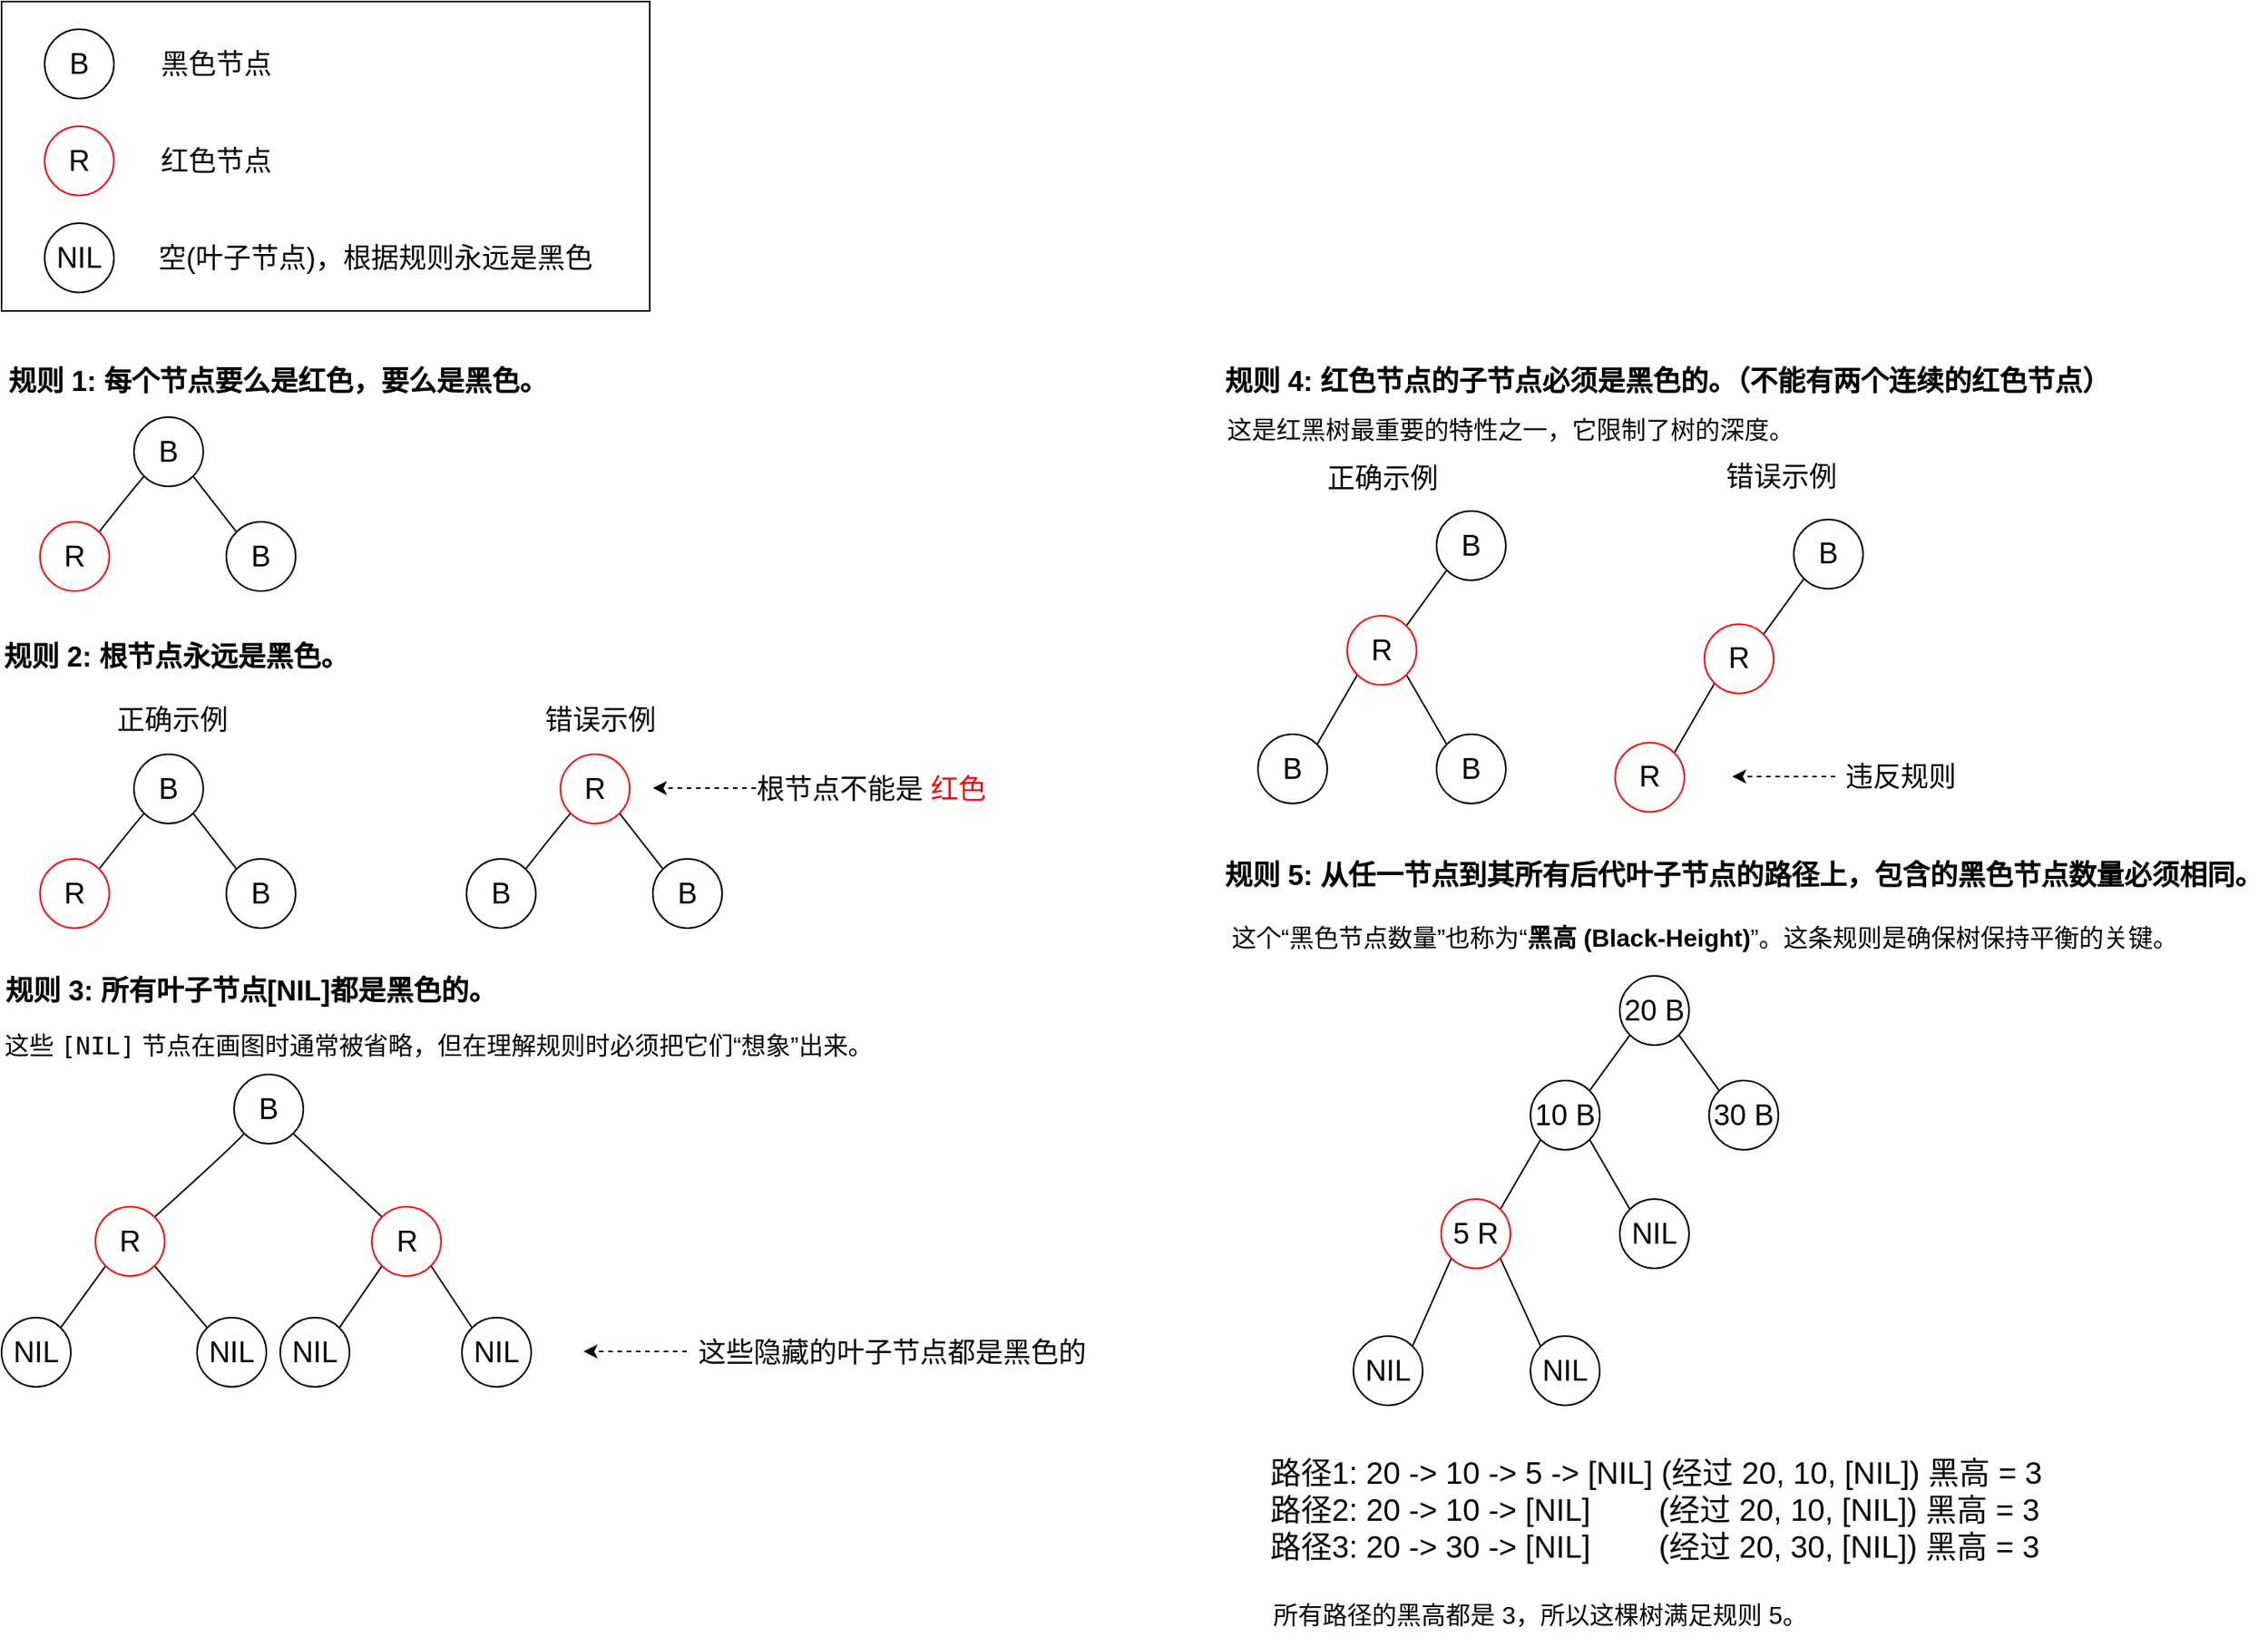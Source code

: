 <mxfile version="28.2.0">
  <diagram name="Page-1" id="VdxvELIbX1E1HRHZ1RaQ">
    <mxGraphModel dx="1536" dy="1067" grid="0" gridSize="10" guides="1" tooltips="1" connect="1" arrows="1" fold="1" page="1" pageScale="1" pageWidth="1920" pageHeight="1200" math="0" shadow="0">
      <root>
        <mxCell id="0" />
        <mxCell id="1" parent="0" />
        <mxCell id="V_JLYFwUH7bZy2ddvfUe-8" value="" style="rounded=0;whiteSpace=wrap;html=1;" parent="1" vertex="1">
          <mxGeometry x="44" y="38" width="421" height="201" as="geometry" />
        </mxCell>
        <mxCell id="V_JLYFwUH7bZy2ddvfUe-1" value="B" style="ellipse;whiteSpace=wrap;html=1;aspect=fixed;fontSize=19;" parent="1" vertex="1">
          <mxGeometry x="72" y="56" width="45" height="45" as="geometry" />
        </mxCell>
        <mxCell id="V_JLYFwUH7bZy2ddvfUe-2" value="R" style="ellipse;whiteSpace=wrap;html=1;aspect=fixed;fontSize=19;strokeColor=light-dark(#ff0000, #ededed);" parent="1" vertex="1">
          <mxGeometry x="72" y="119" width="45" height="45" as="geometry" />
        </mxCell>
        <mxCell id="V_JLYFwUH7bZy2ddvfUe-3" value="NIL" style="ellipse;whiteSpace=wrap;html=1;aspect=fixed;fontSize=19;" parent="1" vertex="1">
          <mxGeometry x="72" y="182" width="45" height="45" as="geometry" />
        </mxCell>
        <mxCell id="V_JLYFwUH7bZy2ddvfUe-4" value="黑色节点" style="text;html=1;align=center;verticalAlign=middle;whiteSpace=wrap;rounded=0;fontSize=18;" parent="1" vertex="1">
          <mxGeometry x="143" y="63.5" width="81" height="30" as="geometry" />
        </mxCell>
        <mxCell id="V_JLYFwUH7bZy2ddvfUe-5" value="红色节点" style="text;html=1;align=center;verticalAlign=middle;whiteSpace=wrap;rounded=0;fontSize=18;" parent="1" vertex="1">
          <mxGeometry x="143" y="126.5" width="81" height="30" as="geometry" />
        </mxCell>
        <mxCell id="V_JLYFwUH7bZy2ddvfUe-6" value="空(叶子节点)，根据规则永远是黑色" style="text;html=1;align=center;verticalAlign=middle;whiteSpace=wrap;rounded=0;fontSize=18;" parent="1" vertex="1">
          <mxGeometry x="145" y="189.5" width="284" height="30" as="geometry" />
        </mxCell>
        <mxCell id="V_JLYFwUH7bZy2ddvfUe-9" value="规则 1: 每个节点要么是红色，要么是黑色。" style="text;html=1;align=center;verticalAlign=middle;whiteSpace=wrap;rounded=0;fontSize=18;fontStyle=1" parent="1" vertex="1">
          <mxGeometry x="44" y="270" width="359" height="30" as="geometry" />
        </mxCell>
        <mxCell id="V_JLYFwUH7bZy2ddvfUe-13" style="rounded=0;orthogonalLoop=1;jettySize=auto;html=1;exitX=0;exitY=1;exitDx=0;exitDy=0;entryX=1;entryY=0;entryDx=0;entryDy=0;curved=1;strokeColor=default;fillColor=default;endArrow=none;endFill=0;" parent="1" source="V_JLYFwUH7bZy2ddvfUe-10" target="V_JLYFwUH7bZy2ddvfUe-11" edge="1">
          <mxGeometry relative="1" as="geometry">
            <Array as="points">
              <mxPoint x="129" y="355" />
            </Array>
          </mxGeometry>
        </mxCell>
        <mxCell id="V_JLYFwUH7bZy2ddvfUe-14" style="rounded=0;orthogonalLoop=1;jettySize=auto;html=1;exitX=1;exitY=1;exitDx=0;exitDy=0;entryX=0;entryY=0;entryDx=0;entryDy=0;endArrow=none;endFill=0;" parent="1" source="V_JLYFwUH7bZy2ddvfUe-10" target="V_JLYFwUH7bZy2ddvfUe-12" edge="1">
          <mxGeometry relative="1" as="geometry" />
        </mxCell>
        <mxCell id="V_JLYFwUH7bZy2ddvfUe-10" value="B" style="ellipse;whiteSpace=wrap;html=1;aspect=fixed;fontSize=19;" parent="1" vertex="1">
          <mxGeometry x="130" y="308" width="45" height="45" as="geometry" />
        </mxCell>
        <mxCell id="V_JLYFwUH7bZy2ddvfUe-11" value="R" style="ellipse;whiteSpace=wrap;html=1;aspect=fixed;fontSize=19;strokeColor=light-dark(#ff0000, #ededed);" parent="1" vertex="1">
          <mxGeometry x="69" y="376" width="45" height="45" as="geometry" />
        </mxCell>
        <mxCell id="V_JLYFwUH7bZy2ddvfUe-12" value="B" style="ellipse;whiteSpace=wrap;html=1;aspect=fixed;fontSize=19;" parent="1" vertex="1">
          <mxGeometry x="190" y="376" width="45" height="45" as="geometry" />
        </mxCell>
        <mxCell id="V_JLYFwUH7bZy2ddvfUe-15" value="规则 2: 根节点永远是黑色。" style="text;html=1;align=center;verticalAlign=middle;whiteSpace=wrap;rounded=0;fontSize=18;fontStyle=1" parent="1" vertex="1">
          <mxGeometry x="44" y="449" width="227" height="30" as="geometry" />
        </mxCell>
        <mxCell id="V_JLYFwUH7bZy2ddvfUe-16" value="正确示例" style="text;html=1;align=center;verticalAlign=middle;whiteSpace=wrap;rounded=0;fontSize=18;" parent="1" vertex="1">
          <mxGeometry x="114" y="491" width="82" height="28" as="geometry" />
        </mxCell>
        <mxCell id="V_JLYFwUH7bZy2ddvfUe-17" style="rounded=0;orthogonalLoop=1;jettySize=auto;html=1;exitX=0;exitY=1;exitDx=0;exitDy=0;entryX=1;entryY=0;entryDx=0;entryDy=0;curved=1;strokeColor=default;fillColor=default;endArrow=none;endFill=0;" parent="1" source="V_JLYFwUH7bZy2ddvfUe-19" target="V_JLYFwUH7bZy2ddvfUe-20" edge="1">
          <mxGeometry relative="1" as="geometry">
            <Array as="points">
              <mxPoint x="129" y="574" />
            </Array>
          </mxGeometry>
        </mxCell>
        <mxCell id="V_JLYFwUH7bZy2ddvfUe-18" style="rounded=0;orthogonalLoop=1;jettySize=auto;html=1;exitX=1;exitY=1;exitDx=0;exitDy=0;entryX=0;entryY=0;entryDx=0;entryDy=0;endArrow=none;endFill=0;" parent="1" source="V_JLYFwUH7bZy2ddvfUe-19" target="V_JLYFwUH7bZy2ddvfUe-21" edge="1">
          <mxGeometry relative="1" as="geometry" />
        </mxCell>
        <mxCell id="V_JLYFwUH7bZy2ddvfUe-19" value="B" style="ellipse;whiteSpace=wrap;html=1;aspect=fixed;fontSize=19;" parent="1" vertex="1">
          <mxGeometry x="130" y="527" width="45" height="45" as="geometry" />
        </mxCell>
        <mxCell id="V_JLYFwUH7bZy2ddvfUe-20" value="R" style="ellipse;whiteSpace=wrap;html=1;aspect=fixed;fontSize=19;strokeColor=light-dark(#ff0000, #ededed);" parent="1" vertex="1">
          <mxGeometry x="69" y="595" width="45" height="45" as="geometry" />
        </mxCell>
        <mxCell id="V_JLYFwUH7bZy2ddvfUe-21" value="B" style="ellipse;whiteSpace=wrap;html=1;aspect=fixed;fontSize=19;" parent="1" vertex="1">
          <mxGeometry x="190" y="595" width="45" height="45" as="geometry" />
        </mxCell>
        <mxCell id="V_JLYFwUH7bZy2ddvfUe-22" value="错误示例" style="text;html=1;align=center;verticalAlign=middle;whiteSpace=wrap;rounded=0;fontSize=18;" parent="1" vertex="1">
          <mxGeometry x="392" y="491" width="82" height="28" as="geometry" />
        </mxCell>
        <mxCell id="V_JLYFwUH7bZy2ddvfUe-27" style="rounded=0;orthogonalLoop=1;jettySize=auto;html=1;exitX=0;exitY=1;exitDx=0;exitDy=0;entryX=1;entryY=0;entryDx=0;entryDy=0;curved=1;strokeColor=default;fillColor=default;endArrow=none;endFill=0;" parent="1" source="V_JLYFwUH7bZy2ddvfUe-29" target="V_JLYFwUH7bZy2ddvfUe-30" edge="1">
          <mxGeometry relative="1" as="geometry">
            <Array as="points">
              <mxPoint x="406" y="574" />
            </Array>
          </mxGeometry>
        </mxCell>
        <mxCell id="V_JLYFwUH7bZy2ddvfUe-28" style="rounded=0;orthogonalLoop=1;jettySize=auto;html=1;exitX=1;exitY=1;exitDx=0;exitDy=0;entryX=0;entryY=0;entryDx=0;entryDy=0;endArrow=none;endFill=0;" parent="1" source="V_JLYFwUH7bZy2ddvfUe-29" target="V_JLYFwUH7bZy2ddvfUe-31" edge="1">
          <mxGeometry relative="1" as="geometry" />
        </mxCell>
        <mxCell id="V_JLYFwUH7bZy2ddvfUe-29" value="R" style="ellipse;whiteSpace=wrap;html=1;aspect=fixed;fontSize=19;strokeColor=light-dark(#ff0000, #ededed);" parent="1" vertex="1">
          <mxGeometry x="407" y="527" width="45" height="45" as="geometry" />
        </mxCell>
        <mxCell id="V_JLYFwUH7bZy2ddvfUe-30" value="B" style="ellipse;whiteSpace=wrap;html=1;aspect=fixed;fontSize=19;strokeColor=default;" parent="1" vertex="1">
          <mxGeometry x="346" y="595" width="45" height="45" as="geometry" />
        </mxCell>
        <mxCell id="V_JLYFwUH7bZy2ddvfUe-31" value="B" style="ellipse;whiteSpace=wrap;html=1;aspect=fixed;fontSize=19;" parent="1" vertex="1">
          <mxGeometry x="467" y="595" width="45" height="45" as="geometry" />
        </mxCell>
        <mxCell id="V_JLYFwUH7bZy2ddvfUe-32" value="根节点不能是 &lt;font style=&quot;color: light-dark(rgb(255, 0, 0), rgb(237, 237, 237));&quot;&gt;红色&lt;/font&gt;" style="text;html=1;align=center;verticalAlign=middle;whiteSpace=wrap;rounded=0;fontSize=18;" parent="1" vertex="1">
          <mxGeometry x="524" y="534.5" width="170" height="30" as="geometry" />
        </mxCell>
        <mxCell id="V_JLYFwUH7bZy2ddvfUe-33" value="" style="endArrow=classic;html=1;rounded=0;dashed=1;" parent="1" edge="1">
          <mxGeometry width="50" height="50" relative="1" as="geometry">
            <mxPoint x="534" y="549" as="sourcePoint" />
            <mxPoint x="467" y="549" as="targetPoint" />
          </mxGeometry>
        </mxCell>
        <mxCell id="V_JLYFwUH7bZy2ddvfUe-34" value="规则 3: 所有叶子节点[NIL]都是黑色的。" style="text;html=1;align=center;verticalAlign=middle;whiteSpace=wrap;rounded=0;fontSize=18;fontStyle=1" parent="1" vertex="1">
          <mxGeometry x="44" y="666" width="324" height="30" as="geometry" />
        </mxCell>
        <mxCell id="V_JLYFwUH7bZy2ddvfUe-35" value="这些 &lt;code&gt;[NIL]&lt;/code&gt; 节点在画图时通常被省略，但在理解规则时必须把它们“想象”出来。" style="text;whiteSpace=wrap;html=1;fontSize=16;" parent="1" vertex="1">
          <mxGeometry x="44" y="700" width="580" height="32" as="geometry" />
        </mxCell>
        <mxCell id="V_JLYFwUH7bZy2ddvfUe-36" style="rounded=0;orthogonalLoop=1;jettySize=auto;html=1;exitX=0;exitY=1;exitDx=0;exitDy=0;entryX=1;entryY=0;entryDx=0;entryDy=0;curved=1;strokeColor=default;fillColor=default;endArrow=none;endFill=0;" parent="1" source="V_JLYFwUH7bZy2ddvfUe-38" target="V_JLYFwUH7bZy2ddvfUe-39" edge="1">
          <mxGeometry relative="1" as="geometry">
            <Array as="points">
              <mxPoint x="194" y="782" />
            </Array>
          </mxGeometry>
        </mxCell>
        <mxCell id="V_JLYFwUH7bZy2ddvfUe-37" style="rounded=0;orthogonalLoop=1;jettySize=auto;html=1;exitX=1;exitY=1;exitDx=0;exitDy=0;entryX=0;entryY=0;entryDx=0;entryDy=0;endArrow=none;endFill=0;" parent="1" source="V_JLYFwUH7bZy2ddvfUe-38" target="V_JLYFwUH7bZy2ddvfUe-40" edge="1">
          <mxGeometry relative="1" as="geometry" />
        </mxCell>
        <mxCell id="V_JLYFwUH7bZy2ddvfUe-38" value="B" style="ellipse;whiteSpace=wrap;html=1;aspect=fixed;fontSize=19;" parent="1" vertex="1">
          <mxGeometry x="195" y="735" width="45" height="45" as="geometry" />
        </mxCell>
        <mxCell id="V_JLYFwUH7bZy2ddvfUe-48" style="rounded=0;orthogonalLoop=1;jettySize=auto;html=1;exitX=0;exitY=1;exitDx=0;exitDy=0;entryX=1;entryY=0;entryDx=0;entryDy=0;endArrow=none;endFill=0;" parent="1" source="V_JLYFwUH7bZy2ddvfUe-39" target="V_JLYFwUH7bZy2ddvfUe-41" edge="1">
          <mxGeometry relative="1" as="geometry" />
        </mxCell>
        <mxCell id="V_JLYFwUH7bZy2ddvfUe-49" style="rounded=0;orthogonalLoop=1;jettySize=auto;html=1;exitX=1;exitY=1;exitDx=0;exitDy=0;entryX=0;entryY=0;entryDx=0;entryDy=0;endArrow=none;endFill=0;" parent="1" source="V_JLYFwUH7bZy2ddvfUe-39" target="V_JLYFwUH7bZy2ddvfUe-42" edge="1">
          <mxGeometry relative="1" as="geometry" />
        </mxCell>
        <mxCell id="V_JLYFwUH7bZy2ddvfUe-39" value="R" style="ellipse;whiteSpace=wrap;html=1;aspect=fixed;fontSize=19;strokeColor=light-dark(#ff0000, #ededed);" parent="1" vertex="1">
          <mxGeometry x="105" y="821" width="45" height="45" as="geometry" />
        </mxCell>
        <mxCell id="V_JLYFwUH7bZy2ddvfUe-50" style="rounded=0;orthogonalLoop=1;jettySize=auto;html=1;exitX=0;exitY=1;exitDx=0;exitDy=0;entryX=1;entryY=0;entryDx=0;entryDy=0;endArrow=none;endFill=0;" parent="1" source="V_JLYFwUH7bZy2ddvfUe-40" target="V_JLYFwUH7bZy2ddvfUe-44" edge="1">
          <mxGeometry relative="1" as="geometry" />
        </mxCell>
        <mxCell id="V_JLYFwUH7bZy2ddvfUe-51" style="rounded=0;orthogonalLoop=1;jettySize=auto;html=1;exitX=1;exitY=1;exitDx=0;exitDy=0;entryX=0;entryY=0;entryDx=0;entryDy=0;endArrow=none;endFill=0;" parent="1" source="V_JLYFwUH7bZy2ddvfUe-40" target="V_JLYFwUH7bZy2ddvfUe-46" edge="1">
          <mxGeometry relative="1" as="geometry" />
        </mxCell>
        <mxCell id="V_JLYFwUH7bZy2ddvfUe-40" value="R" style="ellipse;whiteSpace=wrap;html=1;aspect=fixed;fontSize=19;strokeColor=light-dark(#ff0000, #ededed);" parent="1" vertex="1">
          <mxGeometry x="284.5" y="821" width="45" height="45" as="geometry" />
        </mxCell>
        <mxCell id="V_JLYFwUH7bZy2ddvfUe-41" value="NIL" style="ellipse;whiteSpace=wrap;html=1;aspect=fixed;fontSize=19;" parent="1" vertex="1">
          <mxGeometry x="44" y="893" width="45" height="45" as="geometry" />
        </mxCell>
        <mxCell id="V_JLYFwUH7bZy2ddvfUe-42" value="NIL" style="ellipse;whiteSpace=wrap;html=1;aspect=fixed;fontSize=19;" parent="1" vertex="1">
          <mxGeometry x="171" y="893" width="45" height="45" as="geometry" />
        </mxCell>
        <mxCell id="V_JLYFwUH7bZy2ddvfUe-44" value="NIL" style="ellipse;whiteSpace=wrap;html=1;aspect=fixed;fontSize=19;fontStyle=0" parent="1" vertex="1">
          <mxGeometry x="225" y="893" width="45" height="45" as="geometry" />
        </mxCell>
        <mxCell id="V_JLYFwUH7bZy2ddvfUe-46" value="NIL" style="ellipse;whiteSpace=wrap;html=1;aspect=fixed;fontSize=19;fontStyle=0" parent="1" vertex="1">
          <mxGeometry x="343" y="893" width="45" height="45" as="geometry" />
        </mxCell>
        <mxCell id="V_JLYFwUH7bZy2ddvfUe-52" value="这些隐藏的叶子节点都是黑色的" style="text;html=1;align=center;verticalAlign=middle;whiteSpace=wrap;rounded=0;fontSize=18;" parent="1" vertex="1">
          <mxGeometry x="483" y="900.5" width="279" height="30" as="geometry" />
        </mxCell>
        <mxCell id="V_JLYFwUH7bZy2ddvfUe-53" value="" style="endArrow=classic;html=1;rounded=0;dashed=1;" parent="1" edge="1">
          <mxGeometry width="50" height="50" relative="1" as="geometry">
            <mxPoint x="489" y="915" as="sourcePoint" />
            <mxPoint x="422" y="915" as="targetPoint" />
          </mxGeometry>
        </mxCell>
        <mxCell id="V_JLYFwUH7bZy2ddvfUe-55" value="规则 4: 红色节点的子节点必须是黑色的。（不能有两个连续的红色节点）" style="text;html=1;align=center;verticalAlign=middle;whiteSpace=wrap;rounded=0;fontSize=18;fontStyle=1" parent="1" vertex="1">
          <mxGeometry x="836" y="270" width="580" height="30" as="geometry" />
        </mxCell>
        <mxCell id="V_JLYFwUH7bZy2ddvfUe-56" value="这是红黑树最重要的特性之一，它限制了树的深度。" style="text;whiteSpace=wrap;html=1;fontSize=16;" parent="1" vertex="1">
          <mxGeometry x="838" y="300" width="370" height="26" as="geometry" />
        </mxCell>
        <mxCell id="V_JLYFwUH7bZy2ddvfUe-57" value="正确示例" style="text;html=1;align=center;verticalAlign=middle;whiteSpace=wrap;rounded=0;fontSize=18;" parent="1" vertex="1">
          <mxGeometry x="899.5" y="333" width="82" height="29" as="geometry" />
        </mxCell>
        <mxCell id="V_JLYFwUH7bZy2ddvfUe-58" style="rounded=0;orthogonalLoop=1;jettySize=auto;html=1;exitX=0;exitY=1;exitDx=0;exitDy=0;entryX=1;entryY=0;entryDx=0;entryDy=0;strokeColor=default;fillColor=default;endArrow=none;endFill=0;" parent="1" source="V_JLYFwUH7bZy2ddvfUe-60" target="V_JLYFwUH7bZy2ddvfUe-61" edge="1">
          <mxGeometry relative="1" as="geometry" />
        </mxCell>
        <mxCell id="V_JLYFwUH7bZy2ddvfUe-60" value="B" style="ellipse;whiteSpace=wrap;html=1;aspect=fixed;fontSize=19;" parent="1" vertex="1">
          <mxGeometry x="976" y="369" width="45" height="45" as="geometry" />
        </mxCell>
        <mxCell id="V_JLYFwUH7bZy2ddvfUe-72" style="rounded=0;orthogonalLoop=1;jettySize=auto;html=1;exitX=0;exitY=1;exitDx=0;exitDy=0;entryX=1;entryY=0;entryDx=0;entryDy=0;endArrow=none;endFill=0;" parent="1" source="V_JLYFwUH7bZy2ddvfUe-61" target="V_JLYFwUH7bZy2ddvfUe-62" edge="1">
          <mxGeometry relative="1" as="geometry" />
        </mxCell>
        <mxCell id="V_JLYFwUH7bZy2ddvfUe-74" style="rounded=0;orthogonalLoop=1;jettySize=auto;html=1;exitX=1;exitY=1;exitDx=0;exitDy=0;entryX=0;entryY=0;entryDx=0;entryDy=0;endArrow=none;endFill=0;" parent="1" source="V_JLYFwUH7bZy2ddvfUe-61" target="V_JLYFwUH7bZy2ddvfUe-71" edge="1">
          <mxGeometry relative="1" as="geometry" />
        </mxCell>
        <mxCell id="V_JLYFwUH7bZy2ddvfUe-61" value="R" style="ellipse;whiteSpace=wrap;html=1;aspect=fixed;fontSize=19;strokeColor=light-dark(#ff0000, #ededed);" parent="1" vertex="1">
          <mxGeometry x="918" y="437" width="45" height="45" as="geometry" />
        </mxCell>
        <mxCell id="V_JLYFwUH7bZy2ddvfUe-62" value="B" style="ellipse;whiteSpace=wrap;html=1;aspect=fixed;fontSize=19;" parent="1" vertex="1">
          <mxGeometry x="860" y="514" width="45" height="45" as="geometry" />
        </mxCell>
        <mxCell id="V_JLYFwUH7bZy2ddvfUe-63" value="错误示例" style="text;html=1;align=center;verticalAlign=middle;whiteSpace=wrap;rounded=0;fontSize=18;" parent="1" vertex="1">
          <mxGeometry x="1159" y="333" width="82" height="28" as="geometry" />
        </mxCell>
        <mxCell id="V_JLYFwUH7bZy2ddvfUe-69" value="违反规则" style="text;html=1;align=center;verticalAlign=middle;whiteSpace=wrap;rounded=0;fontSize=18;" parent="1" vertex="1">
          <mxGeometry x="1225" y="527" width="105" height="30" as="geometry" />
        </mxCell>
        <mxCell id="V_JLYFwUH7bZy2ddvfUe-70" value="" style="endArrow=classic;html=1;rounded=0;dashed=1;" parent="1" edge="1">
          <mxGeometry width="50" height="50" relative="1" as="geometry">
            <mxPoint x="1235" y="541.5" as="sourcePoint" />
            <mxPoint x="1168" y="541.5" as="targetPoint" />
          </mxGeometry>
        </mxCell>
        <mxCell id="V_JLYFwUH7bZy2ddvfUe-71" value="B" style="ellipse;whiteSpace=wrap;html=1;aspect=fixed;fontSize=19;" parent="1" vertex="1">
          <mxGeometry x="976" y="514" width="45" height="45" as="geometry" />
        </mxCell>
        <mxCell id="V_JLYFwUH7bZy2ddvfUe-83" style="rounded=0;orthogonalLoop=1;jettySize=auto;html=1;exitX=0;exitY=1;exitDx=0;exitDy=0;entryX=1;entryY=0;entryDx=0;entryDy=0;strokeColor=default;fillColor=default;endArrow=none;endFill=0;" parent="1" source="V_JLYFwUH7bZy2ddvfUe-84" target="V_JLYFwUH7bZy2ddvfUe-87" edge="1">
          <mxGeometry relative="1" as="geometry" />
        </mxCell>
        <mxCell id="V_JLYFwUH7bZy2ddvfUe-84" value="B" style="ellipse;whiteSpace=wrap;html=1;aspect=fixed;fontSize=19;" parent="1" vertex="1">
          <mxGeometry x="1208" y="374.5" width="45" height="45" as="geometry" />
        </mxCell>
        <mxCell id="V_JLYFwUH7bZy2ddvfUe-85" style="rounded=0;orthogonalLoop=1;jettySize=auto;html=1;exitX=0;exitY=1;exitDx=0;exitDy=0;entryX=1;entryY=0;entryDx=0;entryDy=0;endArrow=none;endFill=0;" parent="1" source="V_JLYFwUH7bZy2ddvfUe-87" target="V_JLYFwUH7bZy2ddvfUe-88" edge="1">
          <mxGeometry relative="1" as="geometry" />
        </mxCell>
        <mxCell id="V_JLYFwUH7bZy2ddvfUe-87" value="R" style="ellipse;whiteSpace=wrap;html=1;aspect=fixed;fontSize=19;strokeColor=light-dark(#ff0000, #ededed);" parent="1" vertex="1">
          <mxGeometry x="1150" y="442.5" width="45" height="45" as="geometry" />
        </mxCell>
        <mxCell id="V_JLYFwUH7bZy2ddvfUe-88" value="R" style="ellipse;whiteSpace=wrap;html=1;aspect=fixed;fontSize=19;strokeColor=light-dark(#ff0000, #ededed);" parent="1" vertex="1">
          <mxGeometry x="1092" y="519.5" width="45" height="45" as="geometry" />
        </mxCell>
        <mxCell id="V_JLYFwUH7bZy2ddvfUe-90" value="规则 5: 从任一节点到其所有后代叶子节点的路径上，包含的黑色节点数量必须相同。" style="text;html=1;align=center;verticalAlign=middle;whiteSpace=wrap;rounded=0;fontSize=18;fontStyle=1" parent="1" vertex="1">
          <mxGeometry x="836" y="591" width="679" height="30" as="geometry" />
        </mxCell>
        <mxCell id="V_JLYFwUH7bZy2ddvfUe-91" value="这个“黑色节点数量”也称为“&lt;b&gt;黑高 (Black-Height)&lt;/b&gt;”。这条规则是确保树保持平衡的关键。" style="text;whiteSpace=wrap;html=1;fontSize=16;" parent="1" vertex="1">
          <mxGeometry x="841" y="630" width="656" height="36" as="geometry" />
        </mxCell>
        <mxCell id="V_JLYFwUH7bZy2ddvfUe-92" style="rounded=0;orthogonalLoop=1;jettySize=auto;html=1;exitX=0;exitY=1;exitDx=0;exitDy=0;entryX=1;entryY=0;entryDx=0;entryDy=0;strokeColor=default;fillColor=default;endArrow=none;endFill=0;" parent="1" source="V_JLYFwUH7bZy2ddvfUe-93" target="V_JLYFwUH7bZy2ddvfUe-96" edge="1">
          <mxGeometry relative="1" as="geometry" />
        </mxCell>
        <mxCell id="V_JLYFwUH7bZy2ddvfUe-105" style="rounded=0;orthogonalLoop=1;jettySize=auto;html=1;exitX=1;exitY=1;exitDx=0;exitDy=0;entryX=0;entryY=0;entryDx=0;entryDy=0;endArrow=none;endFill=0;" parent="1" source="V_JLYFwUH7bZy2ddvfUe-93" target="V_JLYFwUH7bZy2ddvfUe-99" edge="1">
          <mxGeometry relative="1" as="geometry" />
        </mxCell>
        <mxCell id="V_JLYFwUH7bZy2ddvfUe-93" value="20 B" style="ellipse;whiteSpace=wrap;html=1;aspect=fixed;fontSize=19;" parent="1" vertex="1">
          <mxGeometry x="1095" y="671" width="45" height="45" as="geometry" />
        </mxCell>
        <mxCell id="V_JLYFwUH7bZy2ddvfUe-94" style="rounded=0;orthogonalLoop=1;jettySize=auto;html=1;exitX=0;exitY=1;exitDx=0;exitDy=0;entryX=1;entryY=0;entryDx=0;entryDy=0;endArrow=none;endFill=0;" parent="1" source="V_JLYFwUH7bZy2ddvfUe-96" target="V_JLYFwUH7bZy2ddvfUe-97" edge="1">
          <mxGeometry relative="1" as="geometry" />
        </mxCell>
        <mxCell id="V_JLYFwUH7bZy2ddvfUe-95" style="rounded=0;orthogonalLoop=1;jettySize=auto;html=1;exitX=1;exitY=1;exitDx=0;exitDy=0;entryX=0;entryY=0;entryDx=0;entryDy=0;endArrow=none;endFill=0;" parent="1" source="V_JLYFwUH7bZy2ddvfUe-96" target="V_JLYFwUH7bZy2ddvfUe-98" edge="1">
          <mxGeometry relative="1" as="geometry" />
        </mxCell>
        <mxCell id="V_JLYFwUH7bZy2ddvfUe-96" value="10 B" style="ellipse;whiteSpace=wrap;html=1;aspect=fixed;fontSize=19;strokeColor=light-dark(#000000,#EDEDED);" parent="1" vertex="1">
          <mxGeometry x="1037" y="739" width="45" height="45" as="geometry" />
        </mxCell>
        <mxCell id="V_JLYFwUH7bZy2ddvfUe-103" style="rounded=0;orthogonalLoop=1;jettySize=auto;html=1;exitX=0;exitY=1;exitDx=0;exitDy=0;entryX=1;entryY=0;entryDx=0;entryDy=0;endArrow=none;endFill=0;" parent="1" source="V_JLYFwUH7bZy2ddvfUe-97" target="V_JLYFwUH7bZy2ddvfUe-100" edge="1">
          <mxGeometry relative="1" as="geometry" />
        </mxCell>
        <mxCell id="V_JLYFwUH7bZy2ddvfUe-104" style="rounded=0;orthogonalLoop=1;jettySize=auto;html=1;exitX=1;exitY=1;exitDx=0;exitDy=0;entryX=0;entryY=0;entryDx=0;entryDy=0;endArrow=none;endFill=0;" parent="1" source="V_JLYFwUH7bZy2ddvfUe-97" target="V_JLYFwUH7bZy2ddvfUe-102" edge="1">
          <mxGeometry relative="1" as="geometry" />
        </mxCell>
        <mxCell id="V_JLYFwUH7bZy2ddvfUe-97" value="5 R" style="ellipse;whiteSpace=wrap;html=1;aspect=fixed;fontSize=19;strokeColor=light-dark(#ff0000, #ededed);" parent="1" vertex="1">
          <mxGeometry x="979" y="816" width="45" height="45" as="geometry" />
        </mxCell>
        <mxCell id="V_JLYFwUH7bZy2ddvfUe-98" value="NIL" style="ellipse;whiteSpace=wrap;html=1;aspect=fixed;fontSize=19;" parent="1" vertex="1">
          <mxGeometry x="1095" y="816" width="45" height="45" as="geometry" />
        </mxCell>
        <mxCell id="V_JLYFwUH7bZy2ddvfUe-99" value="30 B" style="ellipse;whiteSpace=wrap;html=1;aspect=fixed;fontSize=19;" parent="1" vertex="1">
          <mxGeometry x="1153" y="739" width="45" height="45" as="geometry" />
        </mxCell>
        <mxCell id="V_JLYFwUH7bZy2ddvfUe-100" value="NIL" style="ellipse;whiteSpace=wrap;html=1;aspect=fixed;fontSize=19;" parent="1" vertex="1">
          <mxGeometry x="922" y="905" width="45" height="45" as="geometry" />
        </mxCell>
        <mxCell id="V_JLYFwUH7bZy2ddvfUe-102" value="NIL" style="ellipse;whiteSpace=wrap;html=1;aspect=fixed;fontSize=19;" parent="1" vertex="1">
          <mxGeometry x="1037" y="905" width="45" height="45" as="geometry" />
        </mxCell>
        <mxCell id="V_JLYFwUH7bZy2ddvfUe-106" value="路径1: 20 -&amp;gt; 10 -&amp;gt; 5 -&amp;gt; [NIL]   (经过 20, 10, [NIL])  黑高 = 3&lt;br&gt;路径2: 20 -&amp;gt; 10 -&amp;gt; [NIL]&amp;nbsp; &amp;nbsp; &amp;nbsp; &amp;nbsp; (经过 20, 10, [NIL])  黑高 = 3&lt;br&gt;路径3: 20 -&amp;gt; 30 -&amp;gt; [NIL]&amp;nbsp; &amp;nbsp; &amp;nbsp; &amp;nbsp; (经过 20, 30, [NIL])  黑高 = 3" style="text;whiteSpace=wrap;html=1;fontSize=20;" parent="1" vertex="1">
          <mxGeometry x="866" y="975" width="566" height="99" as="geometry" />
        </mxCell>
        <mxCell id="V_JLYFwUH7bZy2ddvfUe-107" value="所有路径的黑高都是 3，所以这棵树满足规则 5。" style="text;whiteSpace=wrap;html=1;fontSize=16;" parent="1" vertex="1">
          <mxGeometry x="868" y="1070" width="394" height="36" as="geometry" />
        </mxCell>
      </root>
    </mxGraphModel>
  </diagram>
</mxfile>
